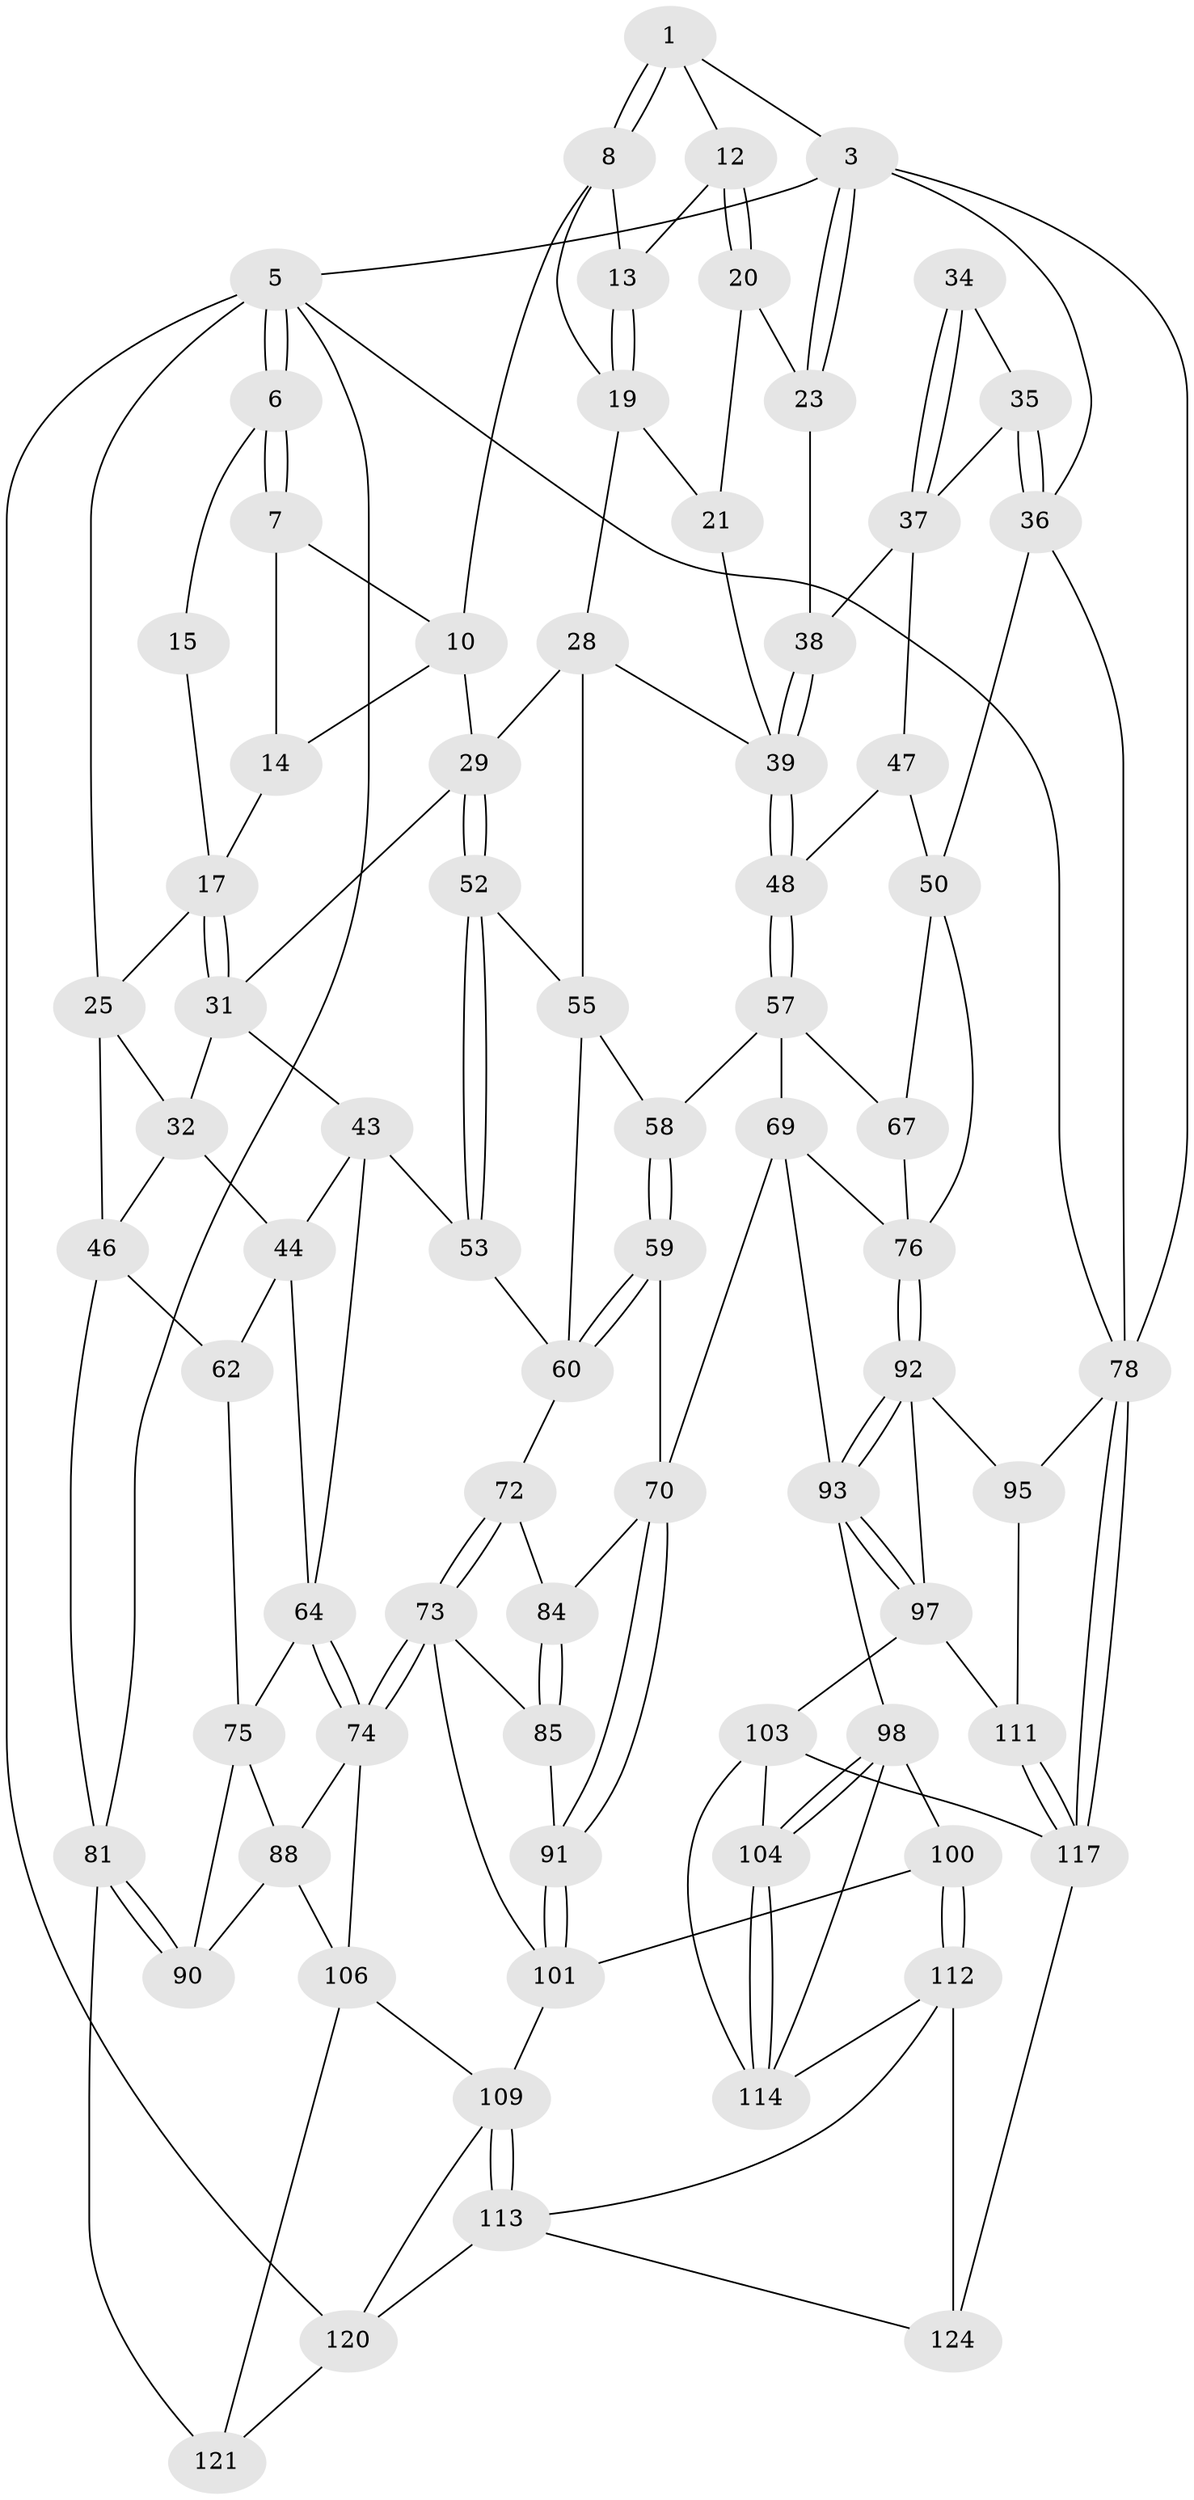 // original degree distribution, {3: 0.03225806451612903, 4: 0.1774193548387097, 6: 0.1935483870967742, 5: 0.5967741935483871}
// Generated by graph-tools (version 1.1) at 2025/11/02/27/25 16:11:55]
// undirected, 76 vertices, 169 edges
graph export_dot {
graph [start="1"]
  node [color=gray90,style=filled];
  1 [pos="+0.41437436892065077+0",super="+2"];
  3 [pos="+1+0",super="+4"];
  5 [pos="+0+0",super="+83"];
  6 [pos="+0+0"];
  7 [pos="+0.39681018665724677+0",super="+11"];
  8 [pos="+0.46567383901822595+0",super="+9"];
  10 [pos="+0.32364934359306063+0.10036625146163912",super="+27"];
  12 [pos="+0.6641056329688086+0.03161803138284949"];
  13 [pos="+0.4978468599343062+0.045634143916592464"];
  14 [pos="+0.1853463721081706+0.042559007475033",super="+16"];
  15 [pos="+0.1565542197399443+0.012610544992123007"];
  17 [pos="+0.1737765107412536+0.16091655450580605",super="+18"];
  19 [pos="+0.4910098630100039+0.1230854797270092",super="+22"];
  20 [pos="+0.6979306384698479+0.13569635174181896"];
  21 [pos="+0.5873841094930364+0.1736958554797438"];
  23 [pos="+0.7967273612810701+0.12272137184301328",super="+24"];
  25 [pos="+0+0.1663493136080813",super="+26"];
  28 [pos="+0.4404673909669484+0.2635878380721698",super="+41"];
  29 [pos="+0.3452441507811751+0.27191574588755046",super="+30"];
  31 [pos="+0.18242111415017861+0.22061135766496784",super="+33"];
  32 [pos="+0.07365748100435493+0.25612956102346807",super="+45"];
  34 [pos="+0.8648382406454204+0.2059161379366595"];
  35 [pos="+1+0.16332992436190477"];
  36 [pos="+1+0",super="+49"];
  37 [pos="+0.8667530236530646+0.2708294924857649",super="+42"];
  38 [pos="+0.7224169153030036+0.28268566189114774"];
  39 [pos="+0.7005783110181161+0.3564103230529654",super="+40"];
  43 [pos="+0.1648995999628636+0.3937177702925368",super="+54"];
  44 [pos="+0.1400556001064448+0.3989724267617872",super="+61"];
  46 [pos="+0+0.4058790654952647",super="+63"];
  47 [pos="+0.9000683635247776+0.331785411732815"];
  48 [pos="+0.7038430994453414+0.39269502320930466"];
  50 [pos="+1+0.46212572085571685",super="+51"];
  52 [pos="+0.351140832331781+0.43261681228165194"];
  53 [pos="+0.3478484234201511+0.43816296580277586"];
  55 [pos="+0.49340036884253186+0.3296572623806245",super="+56"];
  57 [pos="+0.7022741750295541+0.39930201494411927",super="+68"];
  58 [pos="+0.5250460692218214+0.36797736408871096"];
  59 [pos="+0.5273898954115575+0.5229609669354962"];
  60 [pos="+0.5235625920825112+0.5221631457164968",super="+66"];
  62 [pos="+0.04285547796054591+0.500258787794194"];
  64 [pos="+0.24358227890840456+0.572077924749759",super="+65"];
  67 [pos="+0.7911341728813094+0.4577709696258161"];
  69 [pos="+0.6711965937020585+0.5442405085517955",super="+80"];
  70 [pos="+0.5762527004437975+0.5543542890029852",super="+71"];
  72 [pos="+0.3780424043651393+0.5583439368710829"];
  73 [pos="+0.3083460642094436+0.6439875047125244",super="+86"];
  74 [pos="+0.28542640064835545+0.6403705659080596",super="+87"];
  75 [pos="+0.09476206792420146+0.594082035467043",super="+89"];
  76 [pos="+0.9530878571881576+0.5563646924773165",super="+77"];
  78 [pos="+1+1",super="+79"];
  81 [pos="+0+0.7364010481367246",super="+82"];
  84 [pos="+0.44389391370514925+0.6107843461026831"];
  85 [pos="+0.4418349541044942+0.6680234798293276"];
  88 [pos="+0.16651933309639336+0.6856248127296719",super="+105"];
  90 [pos="+0+0.7347002980134255"];
  91 [pos="+0.5089353955654091+0.6858095570440947"];
  92 [pos="+0.9430041774647154+0.5844800367064665",super="+96"];
  93 [pos="+0.7941132330259799+0.6672196466497363",super="+94"];
  95 [pos="+0.9734478332204968+0.7551893600028184"];
  97 [pos="+0.8272414084211427+0.7048327911028106",super="+102"];
  98 [pos="+0.6759434930664752+0.7240295917776933",super="+99"];
  100 [pos="+0.5417842349652472+0.7624799019201999"];
  101 [pos="+0.5142069875355698+0.714181491650634",super="+108"];
  103 [pos="+0.7942684669495557+0.8428322853328788",super="+119"];
  104 [pos="+0.7704768521922305+0.8373490743546448"];
  106 [pos="+0.22724726991871427+0.8217986194469703",super="+107"];
  109 [pos="+0.3588067585176895+0.8302537939074304",super="+110"];
  111 [pos="+0.8953668733515922+0.7863400279793687"];
  112 [pos="+0.4842621303246471+0.8310406249523495",super="+116"];
  113 [pos="+0.3889724130821364+0.8644056681003263",super="+122"];
  114 [pos="+0.6321879251148215+0.8889144072109709",super="+115"];
  117 [pos="+1+1",super="+118"];
  120 [pos="+0.20322493941862602+1",super="+123"];
  121 [pos="+0.13781114070987147+0.931172210414868"];
  124 [pos="+0.47170792771492304+1"];
  1 -- 8;
  1 -- 8;
  1 -- 3;
  1 -- 12;
  3 -- 23;
  3 -- 23;
  3 -- 36;
  3 -- 5;
  3 -- 78;
  5 -- 6;
  5 -- 6;
  5 -- 78;
  5 -- 81;
  5 -- 25;
  5 -- 120;
  6 -- 7;
  6 -- 7;
  6 -- 15;
  7 -- 10;
  7 -- 14;
  8 -- 13;
  8 -- 10;
  8 -- 19;
  10 -- 29;
  10 -- 14;
  12 -- 13;
  12 -- 20;
  12 -- 20;
  13 -- 19;
  13 -- 19;
  14 -- 17;
  15 -- 17;
  17 -- 31;
  17 -- 31;
  17 -- 25;
  19 -- 28;
  19 -- 21;
  20 -- 21;
  20 -- 23;
  21 -- 39;
  23 -- 38;
  25 -- 32;
  25 -- 46;
  28 -- 29;
  28 -- 55;
  28 -- 39;
  29 -- 52;
  29 -- 52;
  29 -- 31;
  31 -- 32;
  31 -- 43;
  32 -- 44;
  32 -- 46;
  34 -- 35;
  34 -- 37;
  34 -- 37;
  35 -- 36;
  35 -- 36;
  35 -- 37;
  36 -- 50;
  36 -- 78;
  37 -- 38;
  37 -- 47;
  38 -- 39;
  38 -- 39;
  39 -- 48;
  39 -- 48;
  43 -- 44;
  43 -- 64;
  43 -- 53;
  44 -- 64;
  44 -- 62;
  46 -- 81;
  46 -- 62;
  47 -- 48;
  47 -- 50;
  48 -- 57;
  48 -- 57;
  50 -- 76;
  50 -- 67;
  52 -- 53;
  52 -- 53;
  52 -- 55;
  53 -- 60;
  55 -- 58;
  55 -- 60;
  57 -- 58;
  57 -- 67;
  57 -- 69;
  58 -- 59;
  58 -- 59;
  59 -- 60;
  59 -- 60;
  59 -- 70;
  60 -- 72;
  62 -- 75;
  64 -- 74;
  64 -- 74;
  64 -- 75;
  67 -- 76;
  69 -- 70;
  69 -- 93;
  69 -- 76;
  70 -- 91;
  70 -- 91;
  70 -- 84;
  72 -- 73;
  72 -- 73;
  72 -- 84;
  73 -- 74;
  73 -- 74;
  73 -- 85;
  73 -- 101;
  74 -- 88;
  74 -- 106;
  75 -- 88;
  75 -- 90;
  76 -- 92;
  76 -- 92;
  78 -- 117;
  78 -- 117;
  78 -- 95;
  81 -- 90;
  81 -- 90;
  81 -- 121;
  84 -- 85;
  84 -- 85;
  85 -- 91;
  88 -- 90;
  88 -- 106;
  91 -- 101;
  91 -- 101;
  92 -- 93;
  92 -- 93;
  92 -- 97;
  92 -- 95;
  93 -- 97;
  93 -- 97;
  93 -- 98;
  95 -- 111;
  97 -- 103;
  97 -- 111;
  98 -- 104;
  98 -- 104;
  98 -- 100;
  98 -- 114;
  100 -- 101;
  100 -- 112;
  100 -- 112;
  101 -- 109;
  103 -- 104;
  103 -- 114;
  103 -- 117;
  104 -- 114;
  104 -- 114;
  106 -- 121;
  106 -- 109;
  109 -- 113;
  109 -- 113;
  109 -- 120;
  111 -- 117;
  111 -- 117;
  112 -- 113;
  112 -- 114;
  112 -- 124;
  113 -- 124;
  113 -- 120;
  117 -- 124;
  120 -- 121;
}
